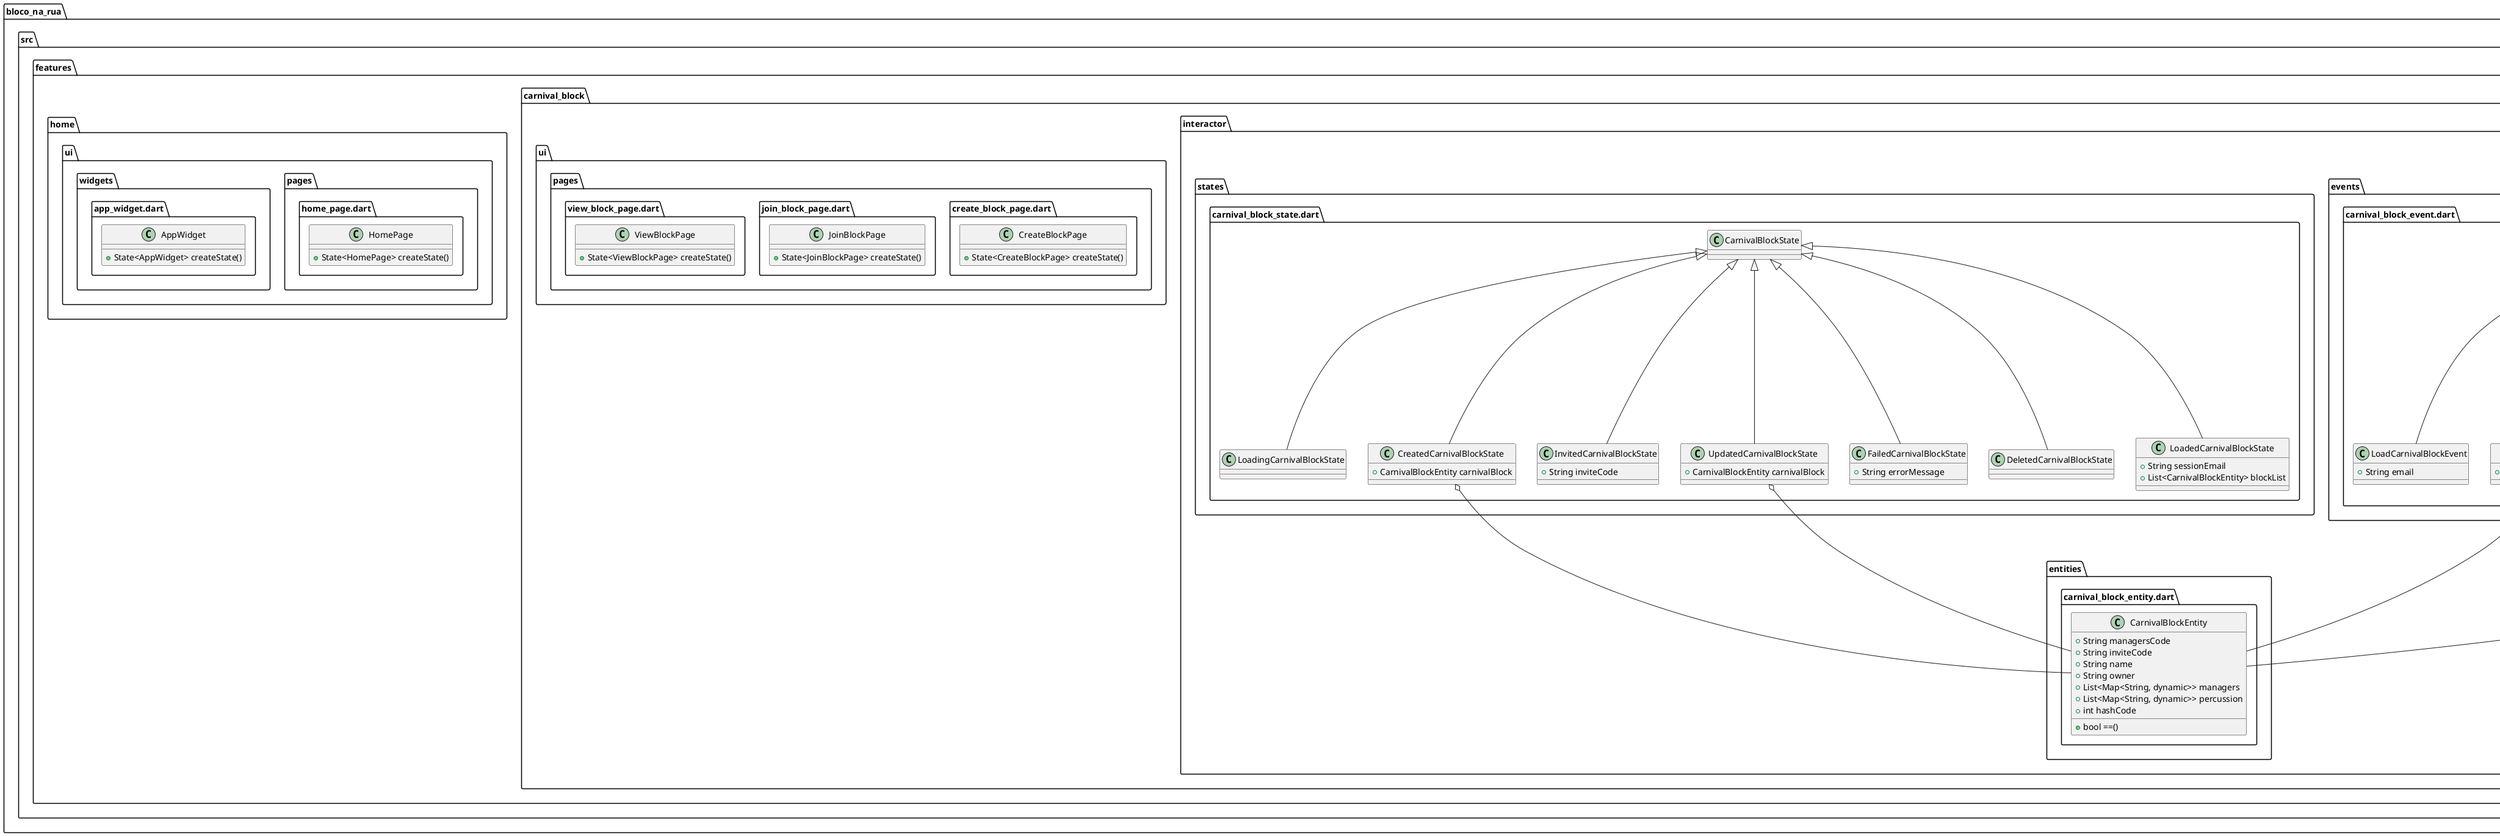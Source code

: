 @startuml bloco_na_rua
set namespaceSeparator ::

class "bloco_na_rua::src::features::auth::data::services::adapters::user_adapter.dart::UserAdapter" {
  {static} +UserEntity fromFirebaseUser()
}

class "bloco_na_rua::src::features::auth::data::services::firebase_auth_service.dart::FirebaseAuthService" {
  +dynamic createUser()
  +dynamic login()
  +dynamic logout()
  +dynamic getUser()
  +dynamic deleteUser()
}

"bloco_na_rua::src::features::auth::interactor::services::iauth_service.dart::IAuthService" <|-- "bloco_na_rua::src::features::auth::data::services::firebase_auth_service.dart::FirebaseAuthService"

class "bloco_na_rua::src::features::auth::interactor::entities::user_entity.dart::UserEntity" {
  +String id
  +String name
  +String email
  +String phone
  +String profileImage
  +String token
}

class "bloco_na_rua::src::features::auth::interactor::events::auth_event.dart::AuthEvent" {
}

class "bloco_na_rua::src::features::auth::interactor::events::auth_event.dart::LoginAuthEvent" {
  +String email
  +String password
}

"bloco_na_rua::src::features::auth::interactor::events::auth_event.dart::AuthEvent" <|-- "bloco_na_rua::src::features::auth::interactor::events::auth_event.dart::LoginAuthEvent"

class "bloco_na_rua::src::features::auth::interactor::events::auth_event.dart::CreateUserAuthEvent" {
  +String email
  +String password
  +String name
  +String phone
}

"bloco_na_rua::src::features::auth::interactor::events::auth_event.dart::AuthEvent" <|-- "bloco_na_rua::src::features::auth::interactor::events::auth_event.dart::CreateUserAuthEvent"

class "bloco_na_rua::src::features::auth::interactor::events::auth_event.dart::LogoutAuthEvent" {
}

"bloco_na_rua::src::features::auth::interactor::events::auth_event.dart::AuthEvent" <|-- "bloco_na_rua::src::features::auth::interactor::events::auth_event.dart::LogoutAuthEvent"

class "bloco_na_rua::src::features::auth::interactor::events::auth_event.dart::DeleteUserAuthEvent" {
  +UserEntity user
}

"bloco_na_rua::src::features::auth::interactor::events::auth_event.dart::DeleteUserAuthEvent" o-- "bloco_na_rua::src::features::auth::interactor::entities::user_entity.dart::UserEntity"
"bloco_na_rua::src::features::auth::interactor::events::auth_event.dart::AuthEvent" <|-- "bloco_na_rua::src::features::auth::interactor::events::auth_event.dart::DeleteUserAuthEvent"

class "bloco_na_rua::src::features::auth::interactor::services::iauth_service.dart::IAuthService" {
  +dynamic login()
  +dynamic logout()
  +dynamic createUser()
  +dynamic deleteUser()
  +dynamic getUser()
}

class "bloco_na_rua::src::features::auth::interactor::states::auth_state.dart::AuthState" {
}

class "bloco_na_rua::src::features::auth::interactor::states::auth_state.dart::LoggedAuthState" {
  +UserEntity user
}

"bloco_na_rua::src::features::auth::interactor::states::auth_state.dart::LoggedAuthState" o-- "bloco_na_rua::src::features::auth::interactor::entities::user_entity.dart::UserEntity"
"bloco_na_rua::src::features::auth::interactor::states::auth_state.dart::AuthState" <|-- "bloco_na_rua::src::features::auth::interactor::states::auth_state.dart::LoggedAuthState"

class "bloco_na_rua::src::features::auth::interactor::states::auth_state.dart::LogoutedAuthState" {
}

"bloco_na_rua::src::features::auth::interactor::states::auth_state.dart::AuthState" <|-- "bloco_na_rua::src::features::auth::interactor::states::auth_state.dart::LogoutedAuthState"

class "bloco_na_rua::src::features::auth::interactor::states::auth_state.dart::LoadingAuthState" {
}

"bloco_na_rua::src::features::auth::interactor::states::auth_state.dart::AuthState" <|-- "bloco_na_rua::src::features::auth::interactor::states::auth_state.dart::LoadingAuthState"

class "bloco_na_rua::src::features::auth::ui::pages::login_page.dart::LoginPage" {
  +State<LoginPage> createState()
}

class "bloco_na_rua::src::features::auth::ui::pages::profile_page.dart::ProfilePage" {
  +State<ProfilePage> createState()
}

class "bloco_na_rua::src::features::auth::ui::pages::signup_page.dart::SignUpPage" {
  +State<SignUpPage> createState()
}

class "bloco_na_rua::src::features::auth::ui::widgets::profile_icon_widget.dart::ProfileIconWidget" {
  +String imagePath
  +Widget build()
  +Widget buildImage()
  +Widget buildCircle()
}

class "bloco_na_rua::src::features::carnival_block::data::adapters::carnival_block_adapter.dart::CarnivalBlockAdapter" {
  {static} +CarnivalBlockEntity fromFireStoreRepository()
}

class "bloco_na_rua::src::features::carnival_block::data::firestore_carnival_block_repository.dart::FirestoreCarnivalBlockRepository" {
  +dynamic createCarnivalBlock()
  +dynamic getInviteCode()
  +dynamic deleteCarnivalBlock()
  +dynamic getCarnivalBlocksList()
  +dynamic updateCarnivalBlock()
  +dynamic joinCarnivalBlock()
}

"bloco_na_rua::src::features::carnival_block::interactor::repositories::icarnival_block_repository.dart::ICarnivalBlockRepository" <|-- "bloco_na_rua::src::features::carnival_block::data::firestore_carnival_block_repository.dart::FirestoreCarnivalBlockRepository"

class "bloco_na_rua::src::features::carnival_block::interactor::entities::carnival_block_entity.dart::CarnivalBlockEntity" {
  +String managersCode
  +String inviteCode
  +String name
  +String owner
  +List<Map<String, dynamic>> managers
  +List<Map<String, dynamic>> percussion
  +int hashCode
  +bool ==()
}

class "bloco_na_rua::src::features::carnival_block::interactor::events::carnival_block_event.dart::CarnivalBlockEvent" {
}

class "bloco_na_rua::src::features::carnival_block::interactor::events::carnival_block_event.dart::LoadCarnivalBlockEvent" {
  +String email
}

"bloco_na_rua::src::features::carnival_block::interactor::events::carnival_block_event.dart::CarnivalBlockEvent" <|-- "bloco_na_rua::src::features::carnival_block::interactor::events::carnival_block_event.dart::LoadCarnivalBlockEvent"

class "bloco_na_rua::src::features::carnival_block::interactor::events::carnival_block_event.dart::InviteCarnivalBlockEvent" {
  +CarnivalBlockEntity carnivalBlock
}

"bloco_na_rua::src::features::carnival_block::interactor::events::carnival_block_event.dart::InviteCarnivalBlockEvent" o-- "bloco_na_rua::src::features::carnival_block::interactor::entities::carnival_block_entity.dart::CarnivalBlockEntity"
"bloco_na_rua::src::features::carnival_block::interactor::events::carnival_block_event.dart::CarnivalBlockEvent" <|-- "bloco_na_rua::src::features::carnival_block::interactor::events::carnival_block_event.dart::InviteCarnivalBlockEvent"

class "bloco_na_rua::src::features::carnival_block::interactor::events::carnival_block_event.dart::JoinCarnivalBlockEvent" {
  +String blockCode
  +String sessionEmail
}

"bloco_na_rua::src::features::carnival_block::interactor::events::carnival_block_event.dart::CarnivalBlockEvent" <|-- "bloco_na_rua::src::features::carnival_block::interactor::events::carnival_block_event.dart::JoinCarnivalBlockEvent"

class "bloco_na_rua::src::features::carnival_block::interactor::events::carnival_block_event.dart::CreateCarnivalBlockEvent" {
  +int id
  +String name
  +String owner
}

"bloco_na_rua::src::features::carnival_block::interactor::events::carnival_block_event.dart::CarnivalBlockEvent" <|-- "bloco_na_rua::src::features::carnival_block::interactor::events::carnival_block_event.dart::CreateCarnivalBlockEvent"

class "bloco_na_rua::src::features::carnival_block::interactor::events::carnival_block_event.dart::DeleteCarnivalBlockEvent" {
  +CarnivalBlockEntity carnivalBlock
  +String email
}

"bloco_na_rua::src::features::carnival_block::interactor::events::carnival_block_event.dart::DeleteCarnivalBlockEvent" o-- "bloco_na_rua::src::features::carnival_block::interactor::entities::carnival_block_entity.dart::CarnivalBlockEntity"
"bloco_na_rua::src::features::carnival_block::interactor::events::carnival_block_event.dart::CarnivalBlockEvent" <|-- "bloco_na_rua::src::features::carnival_block::interactor::events::carnival_block_event.dart::DeleteCarnivalBlockEvent"

class "bloco_na_rua::src::features::carnival_block::interactor::repositories::icarnival_block_repository.dart::ICarnivalBlockRepository" {
  +dynamic createCarnivalBlock()
  +dynamic getInviteCode()
  +dynamic getCarnivalBlocksList()
  +dynamic updateCarnivalBlock()
  +dynamic joinCarnivalBlock()
  +dynamic deleteCarnivalBlock()
}

class "bloco_na_rua::src::features::carnival_block::interactor::states::carnival_block_state.dart::CarnivalBlockState" {
}

class "bloco_na_rua::src::features::carnival_block::interactor::states::carnival_block_state.dart::LoadingCarnivalBlockState" {
}

"bloco_na_rua::src::features::carnival_block::interactor::states::carnival_block_state.dart::CarnivalBlockState" <|-- "bloco_na_rua::src::features::carnival_block::interactor::states::carnival_block_state.dart::LoadingCarnivalBlockState"

class "bloco_na_rua::src::features::carnival_block::interactor::states::carnival_block_state.dart::CreatedCarnivalBlockState" {
  +CarnivalBlockEntity carnivalBlock
}

"bloco_na_rua::src::features::carnival_block::interactor::states::carnival_block_state.dart::CreatedCarnivalBlockState" o-- "bloco_na_rua::src::features::carnival_block::interactor::entities::carnival_block_entity.dart::CarnivalBlockEntity"
"bloco_na_rua::src::features::carnival_block::interactor::states::carnival_block_state.dart::CarnivalBlockState" <|-- "bloco_na_rua::src::features::carnival_block::interactor::states::carnival_block_state.dart::CreatedCarnivalBlockState"

class "bloco_na_rua::src::features::carnival_block::interactor::states::carnival_block_state.dart::InvitedCarnivalBlockState" {
  +String inviteCode
}

"bloco_na_rua::src::features::carnival_block::interactor::states::carnival_block_state.dart::CarnivalBlockState" <|-- "bloco_na_rua::src::features::carnival_block::interactor::states::carnival_block_state.dart::InvitedCarnivalBlockState"

class "bloco_na_rua::src::features::carnival_block::interactor::states::carnival_block_state.dart::UpdatedCarnivalBlockState" {
  +CarnivalBlockEntity carnivalBlock
}

"bloco_na_rua::src::features::carnival_block::interactor::states::carnival_block_state.dart::UpdatedCarnivalBlockState" o-- "bloco_na_rua::src::features::carnival_block::interactor::entities::carnival_block_entity.dart::CarnivalBlockEntity"
"bloco_na_rua::src::features::carnival_block::interactor::states::carnival_block_state.dart::CarnivalBlockState" <|-- "bloco_na_rua::src::features::carnival_block::interactor::states::carnival_block_state.dart::UpdatedCarnivalBlockState"

class "bloco_na_rua::src::features::carnival_block::interactor::states::carnival_block_state.dart::FailedCarnivalBlockState" {
  +String errorMessage
}

"bloco_na_rua::src::features::carnival_block::interactor::states::carnival_block_state.dart::CarnivalBlockState" <|-- "bloco_na_rua::src::features::carnival_block::interactor::states::carnival_block_state.dart::FailedCarnivalBlockState"

class "bloco_na_rua::src::features::carnival_block::interactor::states::carnival_block_state.dart::DeletedCarnivalBlockState" {
}

"bloco_na_rua::src::features::carnival_block::interactor::states::carnival_block_state.dart::CarnivalBlockState" <|-- "bloco_na_rua::src::features::carnival_block::interactor::states::carnival_block_state.dart::DeletedCarnivalBlockState"

class "bloco_na_rua::src::features::carnival_block::interactor::states::carnival_block_state.dart::LoadedCarnivalBlockState" {
  +String sessionEmail
  +List<CarnivalBlockEntity> blockList
}

"bloco_na_rua::src::features::carnival_block::interactor::states::carnival_block_state.dart::CarnivalBlockState" <|-- "bloco_na_rua::src::features::carnival_block::interactor::states::carnival_block_state.dart::LoadedCarnivalBlockState"

class "bloco_na_rua::src::features::carnival_block::ui::pages::create_block_page.dart::CreateBlockPage" {
  +State<CreateBlockPage> createState()
}

class "bloco_na_rua::src::features::carnival_block::ui::pages::join_block_page.dart::JoinBlockPage" {
  +State<JoinBlockPage> createState()
}

class "bloco_na_rua::src::features::carnival_block::ui::pages::view_block_page.dart::ViewBlockPage" {
  +State<ViewBlockPage> createState()
}

class "bloco_na_rua::src::features::home::ui::pages::home_page.dart::HomePage" {
  +State<HomePage> createState()
}

class "bloco_na_rua::src::features::home::ui::widgets::app_widget.dart::AppWidget" {
  +State<AppWidget> createState()
}


@enduml